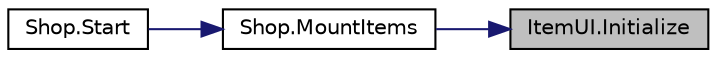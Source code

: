 digraph "ItemUI.Initialize"
{
 // INTERACTIVE_SVG=YES
 // LATEX_PDF_SIZE
  bgcolor="transparent";
  edge [fontname="Helvetica",fontsize="10",labelfontname="Helvetica",labelfontsize="10"];
  node [fontname="Helvetica",fontsize="10",shape=record];
  rankdir="RL";
  Node1 [label="ItemUI.Initialize",height=0.2,width=0.4,color="black", fillcolor="grey75", style="filled", fontcolor="black",tooltip=" "];
  Node1 -> Node2 [dir="back",color="midnightblue",fontsize="10",style="solid",fontname="Helvetica"];
  Node2 [label="Shop.MountItems",height=0.2,width=0.4,color="black",URL="$class_shop.html#ac7740abbc4e7ac58cb7b8d7ad41f7a33",tooltip=" "];
  Node2 -> Node3 [dir="back",color="midnightblue",fontsize="10",style="solid",fontname="Helvetica"];
  Node3 [label="Shop.Start",height=0.2,width=0.4,color="black",URL="$class_shop.html#a450266e42146cf62e6c12e4bd4bb8781",tooltip=" "];
}
